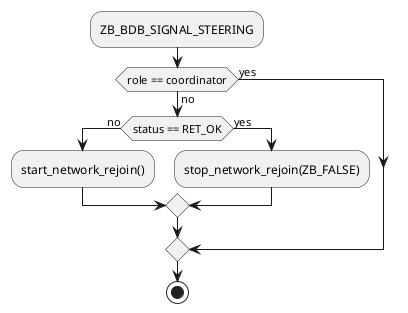@startuml

:ZB_BDB_SIGNAL_STEERING;

if (role == coordinator) then (no)
    if (status == RET_OK) then (no)
        :start_network_rejoin();
    else (yes)
        :stop_network_rejoin(ZB_FALSE);
    endif
else (yes)
endif

stop

@enduml